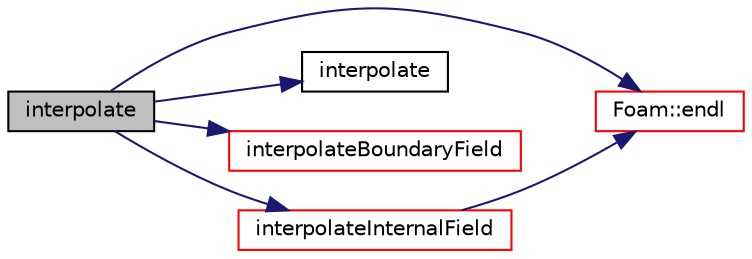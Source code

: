 digraph "interpolate"
{
  bgcolor="transparent";
  edge [fontname="Helvetica",fontsize="10",labelfontname="Helvetica",labelfontsize="10"];
  node [fontname="Helvetica",fontsize="10",shape=record];
  rankdir="LR";
  Node1 [label="interpolate",height=0.2,width=0.4,color="black", fillcolor="grey75", style="filled", fontcolor="black"];
  Node1 -> Node2 [color="midnightblue",fontsize="10",style="solid",fontname="Helvetica"];
  Node2 [label="Foam::endl",height=0.2,width=0.4,color="red",URL="$a10936.html#a2db8fe02a0d3909e9351bb4275b23ce4",tooltip="Add newline and flush stream. "];
  Node1 -> Node3 [color="midnightblue",fontsize="10",style="solid",fontname="Helvetica"];
  Node3 [label="interpolate",height=0.2,width=0.4,color="black",URL="$a02924.html#af9995ad230399e8784e5a1370c25ec7a",tooltip="Interpolate volField using inverse distance weighting. "];
  Node1 -> Node4 [color="midnightblue",fontsize="10",style="solid",fontname="Helvetica"];
  Node4 [label="interpolateBoundaryField",height=0.2,width=0.4,color="red",URL="$a02924.html#ae0a17963a0b9c6511a6090b3e4c65180",tooltip="Interpolate boundary field without applying constraints/boundary. "];
  Node1 -> Node5 [color="midnightblue",fontsize="10",style="solid",fontname="Helvetica"];
  Node5 [label="interpolateInternalField",height=0.2,width=0.4,color="red",URL="$a02924.html#a11aedfd7e5d4384576ca2d06ce41a9d8",tooltip="Interpolate internal field from volField to pointField. "];
  Node5 -> Node2 [color="midnightblue",fontsize="10",style="solid",fontname="Helvetica"];
}
